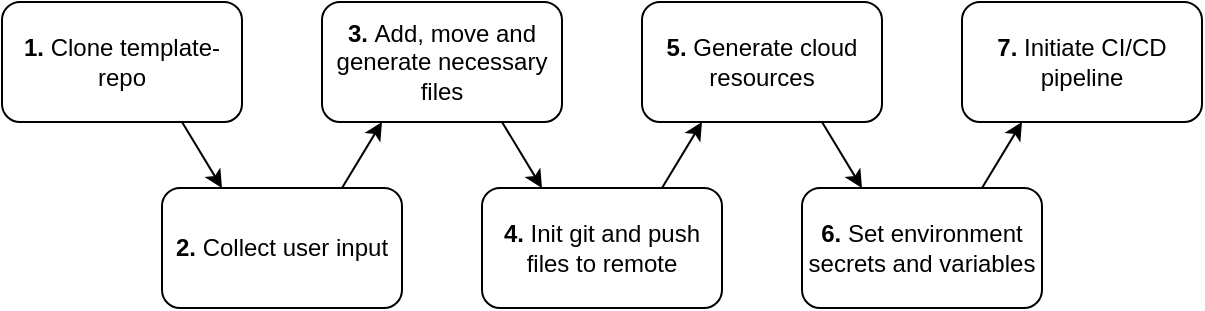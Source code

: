 <mxfile version="26.2.14">
  <diagram name="Page-1" id="e7e014a7-5840-1c2e-5031-d8a46d1fe8dd">
    <mxGraphModel dx="998" dy="759" grid="1" gridSize="10" guides="1" tooltips="1" connect="1" arrows="1" fold="1" page="1" pageScale="1" pageWidth="1169" pageHeight="826" background="none" math="0" shadow="0">
      <root>
        <mxCell id="0" />
        <mxCell id="1" parent="0" />
        <mxCell id="oJ4jJjxVJxxPxz0Rxdeq-41" value="&lt;b&gt;1. &lt;/b&gt;Clone template-repo" style="rounded=1;whiteSpace=wrap;html=1;" vertex="1" parent="1">
          <mxGeometry x="40" y="320" width="120" height="60" as="geometry" />
        </mxCell>
        <mxCell id="oJ4jJjxVJxxPxz0Rxdeq-43" value="&lt;b&gt;2. &lt;/b&gt;Collect user input" style="rounded=1;whiteSpace=wrap;html=1;" vertex="1" parent="1">
          <mxGeometry x="120" y="413" width="120" height="60" as="geometry" />
        </mxCell>
        <mxCell id="oJ4jJjxVJxxPxz0Rxdeq-44" value="&lt;b&gt;3.&lt;/b&gt;&amp;nbsp;Add, move and generate necessary files" style="rounded=1;whiteSpace=wrap;html=1;" vertex="1" parent="1">
          <mxGeometry x="200" y="320" width="120" height="60" as="geometry" />
        </mxCell>
        <mxCell id="oJ4jJjxVJxxPxz0Rxdeq-47" value="&lt;b&gt;4. &lt;/b&gt;Init git and push files to remote" style="rounded=1;whiteSpace=wrap;html=1;" vertex="1" parent="1">
          <mxGeometry x="280" y="413" width="120" height="60" as="geometry" />
        </mxCell>
        <mxCell id="oJ4jJjxVJxxPxz0Rxdeq-51" value="&lt;b&gt;5.&lt;/b&gt; Generate cloud resources" style="rounded=1;whiteSpace=wrap;html=1;" vertex="1" parent="1">
          <mxGeometry x="360" y="320" width="120" height="60" as="geometry" />
        </mxCell>
        <mxCell id="oJ4jJjxVJxxPxz0Rxdeq-54" value="&lt;b&gt;6.&lt;/b&gt;&amp;nbsp;Set environment secrets and variables" style="rounded=1;whiteSpace=wrap;html=1;" vertex="1" parent="1">
          <mxGeometry x="440" y="413" width="120" height="60" as="geometry" />
        </mxCell>
        <mxCell id="oJ4jJjxVJxxPxz0Rxdeq-56" value="&lt;b&gt;7. &lt;/b&gt;Initiate&amp;nbsp;CI/CD pipeline" style="rounded=1;whiteSpace=wrap;html=1;" vertex="1" parent="1">
          <mxGeometry x="520" y="320" width="120" height="60" as="geometry" />
        </mxCell>
        <mxCell id="oJ4jJjxVJxxPxz0Rxdeq-58" value="" style="endArrow=classic;html=1;rounded=0;exitX=0.75;exitY=0;exitDx=0;exitDy=0;entryX=0.25;entryY=1;entryDx=0;entryDy=0;" edge="1" parent="1" source="oJ4jJjxVJxxPxz0Rxdeq-43" target="oJ4jJjxVJxxPxz0Rxdeq-44">
          <mxGeometry width="50" height="50" relative="1" as="geometry">
            <mxPoint x="240" y="413" as="sourcePoint" />
            <mxPoint x="260" y="446" as="targetPoint" />
          </mxGeometry>
        </mxCell>
        <mxCell id="oJ4jJjxVJxxPxz0Rxdeq-62" value="" style="endArrow=classic;html=1;rounded=0;exitX=0.75;exitY=1;exitDx=0;exitDy=0;entryX=0.25;entryY=0;entryDx=0;entryDy=0;" edge="1" parent="1" source="oJ4jJjxVJxxPxz0Rxdeq-41" target="oJ4jJjxVJxxPxz0Rxdeq-43">
          <mxGeometry width="50" height="50" relative="1" as="geometry">
            <mxPoint x="130" y="380" as="sourcePoint" />
            <mxPoint x="150" y="347" as="targetPoint" />
          </mxGeometry>
        </mxCell>
        <mxCell id="oJ4jJjxVJxxPxz0Rxdeq-63" value="" style="endArrow=classic;html=1;rounded=0;exitX=0.75;exitY=1;exitDx=0;exitDy=0;entryX=0.25;entryY=0;entryDx=0;entryDy=0;" edge="1" parent="1">
          <mxGeometry width="50" height="50" relative="1" as="geometry">
            <mxPoint x="290" y="380" as="sourcePoint" />
            <mxPoint x="310" y="413" as="targetPoint" />
          </mxGeometry>
        </mxCell>
        <mxCell id="oJ4jJjxVJxxPxz0Rxdeq-64" value="" style="endArrow=classic;html=1;rounded=0;exitX=0.75;exitY=0;exitDx=0;exitDy=0;entryX=0.25;entryY=1;entryDx=0;entryDy=0;" edge="1" parent="1">
          <mxGeometry width="50" height="50" relative="1" as="geometry">
            <mxPoint x="370" y="413" as="sourcePoint" />
            <mxPoint x="390" y="380" as="targetPoint" />
          </mxGeometry>
        </mxCell>
        <mxCell id="oJ4jJjxVJxxPxz0Rxdeq-65" value="" style="endArrow=classic;html=1;rounded=0;exitX=0.75;exitY=1;exitDx=0;exitDy=0;entryX=0.25;entryY=0;entryDx=0;entryDy=0;" edge="1" parent="1">
          <mxGeometry width="50" height="50" relative="1" as="geometry">
            <mxPoint x="450" y="380" as="sourcePoint" />
            <mxPoint x="470" y="413" as="targetPoint" />
          </mxGeometry>
        </mxCell>
        <mxCell id="oJ4jJjxVJxxPxz0Rxdeq-66" value="" style="endArrow=classic;html=1;rounded=0;exitX=0.75;exitY=0;exitDx=0;exitDy=0;entryX=0.25;entryY=1;entryDx=0;entryDy=0;" edge="1" parent="1">
          <mxGeometry width="50" height="50" relative="1" as="geometry">
            <mxPoint x="530" y="413" as="sourcePoint" />
            <mxPoint x="550" y="380" as="targetPoint" />
          </mxGeometry>
        </mxCell>
      </root>
    </mxGraphModel>
  </diagram>
</mxfile>
